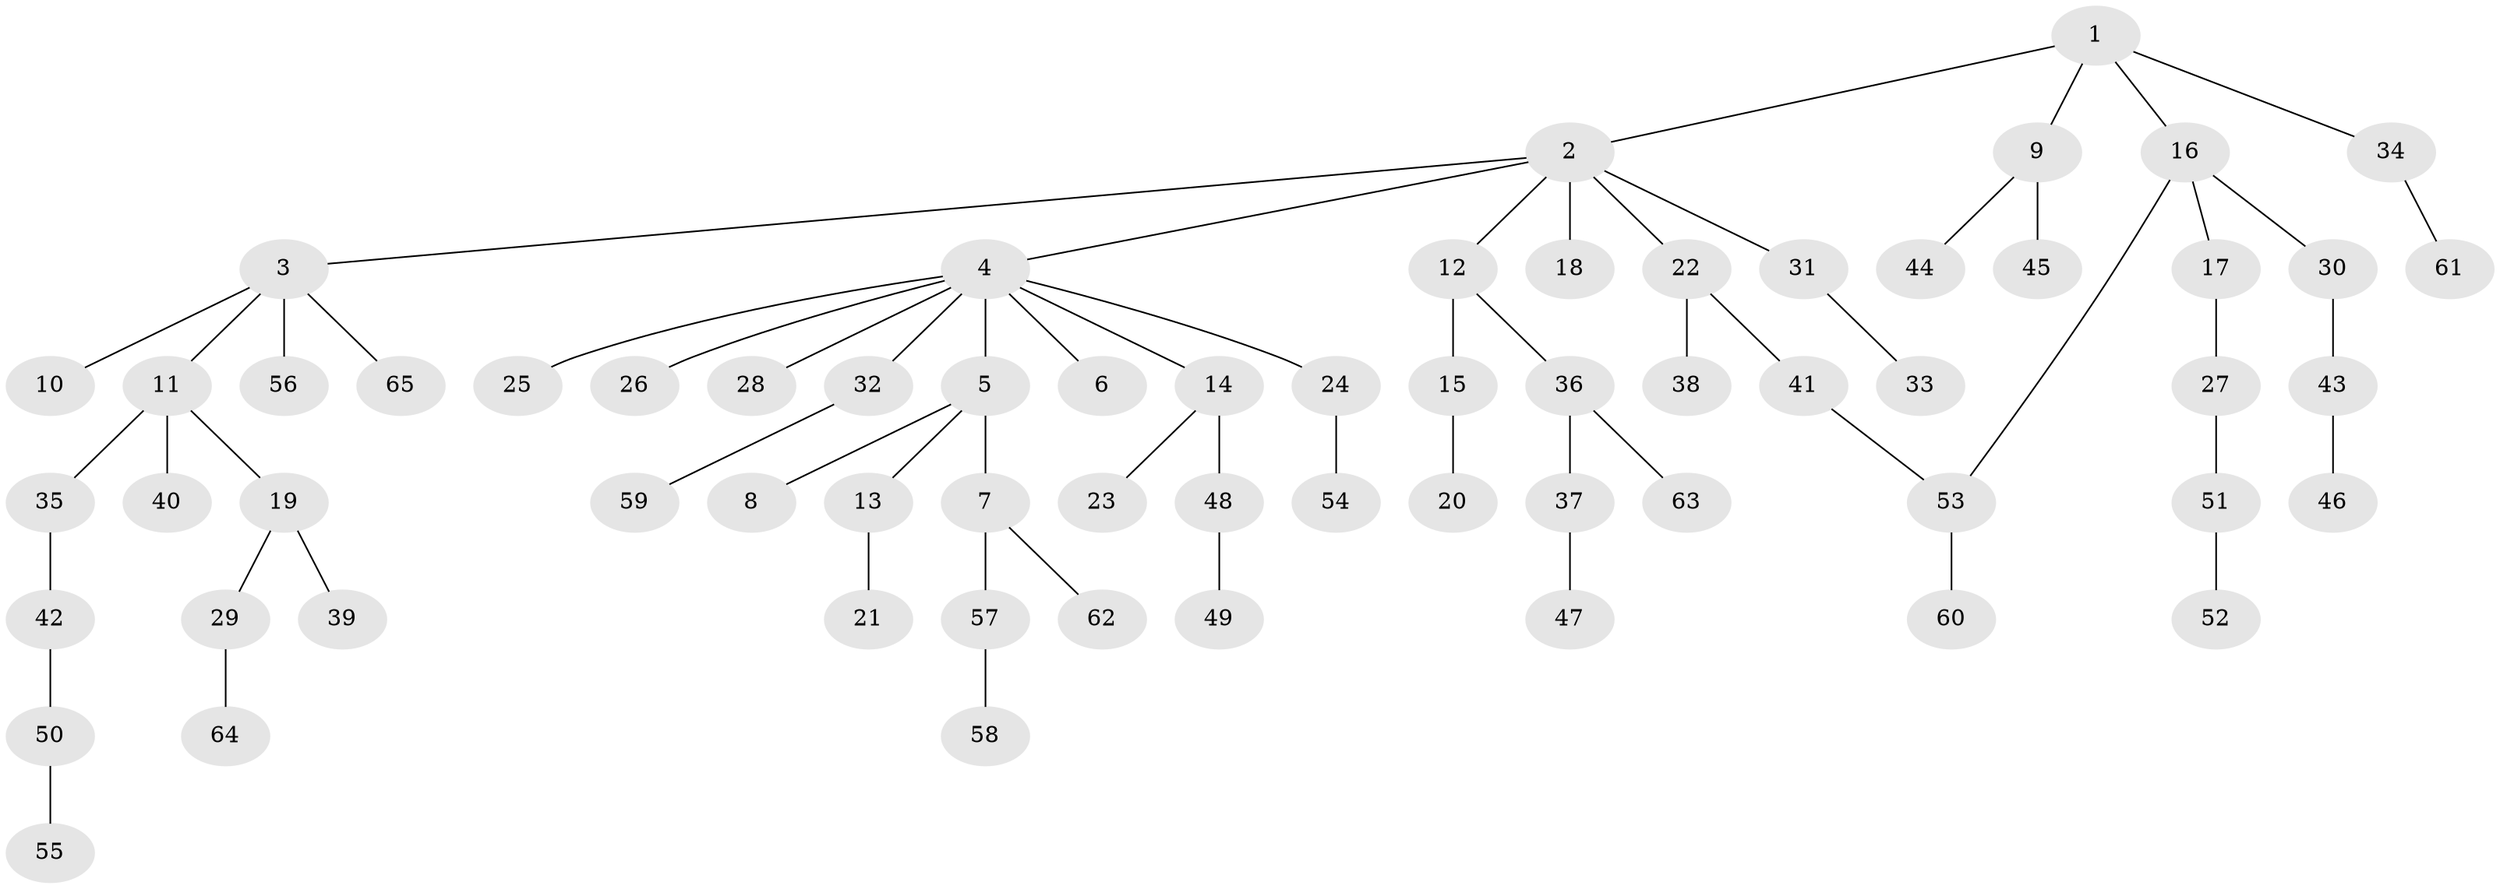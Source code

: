 // Generated by graph-tools (version 1.1) at 2025/10/02/27/25 16:10:52]
// undirected, 65 vertices, 65 edges
graph export_dot {
graph [start="1"]
  node [color=gray90,style=filled];
  1;
  2;
  3;
  4;
  5;
  6;
  7;
  8;
  9;
  10;
  11;
  12;
  13;
  14;
  15;
  16;
  17;
  18;
  19;
  20;
  21;
  22;
  23;
  24;
  25;
  26;
  27;
  28;
  29;
  30;
  31;
  32;
  33;
  34;
  35;
  36;
  37;
  38;
  39;
  40;
  41;
  42;
  43;
  44;
  45;
  46;
  47;
  48;
  49;
  50;
  51;
  52;
  53;
  54;
  55;
  56;
  57;
  58;
  59;
  60;
  61;
  62;
  63;
  64;
  65;
  1 -- 2;
  1 -- 9;
  1 -- 16;
  1 -- 34;
  2 -- 3;
  2 -- 4;
  2 -- 12;
  2 -- 18;
  2 -- 22;
  2 -- 31;
  3 -- 10;
  3 -- 11;
  3 -- 56;
  3 -- 65;
  4 -- 5;
  4 -- 6;
  4 -- 14;
  4 -- 24;
  4 -- 25;
  4 -- 26;
  4 -- 28;
  4 -- 32;
  5 -- 7;
  5 -- 8;
  5 -- 13;
  7 -- 57;
  7 -- 62;
  9 -- 44;
  9 -- 45;
  11 -- 19;
  11 -- 35;
  11 -- 40;
  12 -- 15;
  12 -- 36;
  13 -- 21;
  14 -- 23;
  14 -- 48;
  15 -- 20;
  16 -- 17;
  16 -- 30;
  16 -- 53;
  17 -- 27;
  19 -- 29;
  19 -- 39;
  22 -- 38;
  22 -- 41;
  24 -- 54;
  27 -- 51;
  29 -- 64;
  30 -- 43;
  31 -- 33;
  32 -- 59;
  34 -- 61;
  35 -- 42;
  36 -- 37;
  36 -- 63;
  37 -- 47;
  41 -- 53;
  42 -- 50;
  43 -- 46;
  48 -- 49;
  50 -- 55;
  51 -- 52;
  53 -- 60;
  57 -- 58;
}
